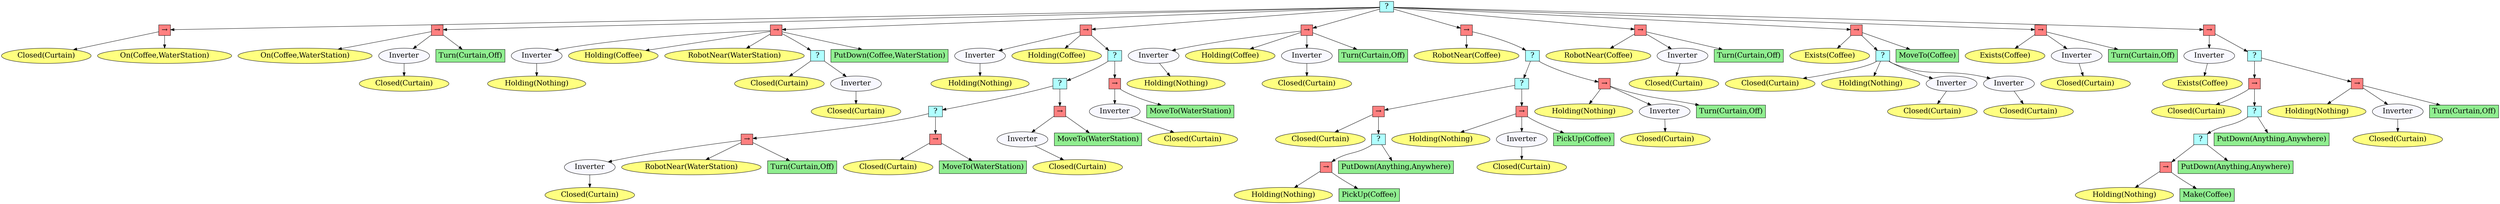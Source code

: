 digraph pastafarianism {
ordering=out;
graph [fontname="times-roman"];
node [fontname="times-roman"];
edge [fontname="times-roman"];
"28e0a75f-8b1b-4b33-a3bd-bd44460a3b70" [fillcolor="#B0FFFF", fontcolor=black, fontsize=20, height=0.01, label=" ? ", shape=box, style=filled, width=0.01];
"a0bc0892-7ea1-4912-9d1b-f4916db8883d" [fillcolor="#FF8080", fontcolor=black, fontsize=20, height=0.01, label="&rarr;", shape=box, style=filled, width=0.01];
"28e0a75f-8b1b-4b33-a3bd-bd44460a3b70" -> "a0bc0892-7ea1-4912-9d1b-f4916db8883d";
"883a2964-307c-488c-a62f-233b1e56e6ea" [fillcolor="#FFFF80", fontcolor=black, fontsize=20, label="Closed(Curtain)", shape=ellipse, style=filled];
"a0bc0892-7ea1-4912-9d1b-f4916db8883d" -> "883a2964-307c-488c-a62f-233b1e56e6ea";
"109b1756-012d-45ce-ab7a-086c68aae7ff" [fillcolor="#FFFF80", fontcolor=black, fontsize=20, label="On(Coffee,WaterStation)", shape=ellipse, style=filled];
"a0bc0892-7ea1-4912-9d1b-f4916db8883d" -> "109b1756-012d-45ce-ab7a-086c68aae7ff";
"28b7de1e-b97f-41b0-9a04-5fc42583fb00" [fillcolor="#FF8080", fontcolor=black, fontsize=20, height=0.01, label="&rarr;", shape=box, style=filled, width=0.01];
"28e0a75f-8b1b-4b33-a3bd-bd44460a3b70" -> "28b7de1e-b97f-41b0-9a04-5fc42583fb00";
"adb6cab4-ed36-4063-abdc-0cbc97c79dd6" [fillcolor="#FFFF80", fontcolor=black, fontsize=20, label="On(Coffee,WaterStation)", shape=ellipse, style=filled];
"28b7de1e-b97f-41b0-9a04-5fc42583fb00" -> "adb6cab4-ed36-4063-abdc-0cbc97c79dd6";
"14080774-3393-43a0-b5c6-7a1046d8a531" [fillcolor=ghostwhite, fontcolor=black, fontsize=20, label=Inverter, shape=ellipse, style=filled];
"28b7de1e-b97f-41b0-9a04-5fc42583fb00" -> "14080774-3393-43a0-b5c6-7a1046d8a531";
"30a1c114-3704-4860-8140-8a5551a64355" [fillcolor="#FFFF80", fontcolor=black, fontsize=20, label="Closed(Curtain)", shape=ellipse, style=filled];
"14080774-3393-43a0-b5c6-7a1046d8a531" -> "30a1c114-3704-4860-8140-8a5551a64355";
"c2c82822-5f31-4ed4-b7b8-06f43789321d" [fillcolor=lightgreen, fontcolor=black, fontsize=20, label="Turn(Curtain,Off)", shape=box, style=filled];
"28b7de1e-b97f-41b0-9a04-5fc42583fb00" -> "c2c82822-5f31-4ed4-b7b8-06f43789321d";
"f3671e95-f7b4-4d68-8043-44b2d7edd693" [fillcolor="#FF8080", fontcolor=black, fontsize=20, height=0.01, label="&rarr;", shape=box, style=filled, width=0.01];
"28e0a75f-8b1b-4b33-a3bd-bd44460a3b70" -> "f3671e95-f7b4-4d68-8043-44b2d7edd693";
"5bbb7cb2-20ee-4e1d-b50a-2ee452e0f1b1" [fillcolor=ghostwhite, fontcolor=black, fontsize=20, label=Inverter, shape=ellipse, style=filled];
"f3671e95-f7b4-4d68-8043-44b2d7edd693" -> "5bbb7cb2-20ee-4e1d-b50a-2ee452e0f1b1";
"e96fba49-c75c-4279-8ce1-2500882258ac" [fillcolor="#FFFF80", fontcolor=black, fontsize=20, label="Holding(Nothing)", shape=ellipse, style=filled];
"5bbb7cb2-20ee-4e1d-b50a-2ee452e0f1b1" -> "e96fba49-c75c-4279-8ce1-2500882258ac";
"4eb16915-4b5b-4e62-9b0b-4207b0707cde" [fillcolor="#FFFF80", fontcolor=black, fontsize=20, label="Holding(Coffee)", shape=ellipse, style=filled];
"f3671e95-f7b4-4d68-8043-44b2d7edd693" -> "4eb16915-4b5b-4e62-9b0b-4207b0707cde";
"68c2d6e5-dbf5-4895-a3dc-5b47363be9b5" [fillcolor="#FFFF80", fontcolor=black, fontsize=20, label="RobotNear(WaterStation)", shape=ellipse, style=filled];
"f3671e95-f7b4-4d68-8043-44b2d7edd693" -> "68c2d6e5-dbf5-4895-a3dc-5b47363be9b5";
"99978d08-f484-4d1c-be32-775ba2e55676" [fillcolor="#B0FFFF", fontcolor=black, fontsize=20, height=0.01, label=" ? ", shape=box, style=filled, width=0.01];
"f3671e95-f7b4-4d68-8043-44b2d7edd693" -> "99978d08-f484-4d1c-be32-775ba2e55676";
"527435f2-dec1-42df-9001-fa32ab14d163" [fillcolor="#FFFF80", fontcolor=black, fontsize=20, label="Closed(Curtain)", shape=ellipse, style=filled];
"99978d08-f484-4d1c-be32-775ba2e55676" -> "527435f2-dec1-42df-9001-fa32ab14d163";
"96dacc79-2729-41d3-be86-e94b4f79294c" [fillcolor=ghostwhite, fontcolor=black, fontsize=20, label=Inverter, shape=ellipse, style=filled];
"99978d08-f484-4d1c-be32-775ba2e55676" -> "96dacc79-2729-41d3-be86-e94b4f79294c";
"f228d73b-9801-47af-afdc-369316bc3e15" [fillcolor="#FFFF80", fontcolor=black, fontsize=20, label="Closed(Curtain)", shape=ellipse, style=filled];
"96dacc79-2729-41d3-be86-e94b4f79294c" -> "f228d73b-9801-47af-afdc-369316bc3e15";
"220fb65a-0543-4c53-b28a-00956aa6ffce" [fillcolor=lightgreen, fontcolor=black, fontsize=20, label="PutDown(Coffee,WaterStation)", shape=box, style=filled];
"f3671e95-f7b4-4d68-8043-44b2d7edd693" -> "220fb65a-0543-4c53-b28a-00956aa6ffce";
"1ae1b768-1b46-48ae-a796-caeef2b162fe" [fillcolor="#FF8080", fontcolor=black, fontsize=20, height=0.01, label="&rarr;", shape=box, style=filled, width=0.01];
"28e0a75f-8b1b-4b33-a3bd-bd44460a3b70" -> "1ae1b768-1b46-48ae-a796-caeef2b162fe";
"99216891-219a-4149-be73-c235f115f322" [fillcolor=ghostwhite, fontcolor=black, fontsize=20, label=Inverter, shape=ellipse, style=filled];
"1ae1b768-1b46-48ae-a796-caeef2b162fe" -> "99216891-219a-4149-be73-c235f115f322";
"273d24d7-1afd-4c9f-bdea-37280fa840bb" [fillcolor="#FFFF80", fontcolor=black, fontsize=20, label="Holding(Nothing)", shape=ellipse, style=filled];
"99216891-219a-4149-be73-c235f115f322" -> "273d24d7-1afd-4c9f-bdea-37280fa840bb";
"f10c7ec0-9dfe-431d-8baa-dc4d914c4484" [fillcolor="#FFFF80", fontcolor=black, fontsize=20, label="Holding(Coffee)", shape=ellipse, style=filled];
"1ae1b768-1b46-48ae-a796-caeef2b162fe" -> "f10c7ec0-9dfe-431d-8baa-dc4d914c4484";
"a85b2b6e-7dba-4191-b5cb-c26d416c6492" [fillcolor="#B0FFFF", fontcolor=black, fontsize=20, height=0.01, label=" ? ", shape=box, style=filled, width=0.01];
"1ae1b768-1b46-48ae-a796-caeef2b162fe" -> "a85b2b6e-7dba-4191-b5cb-c26d416c6492";
"b8971386-931a-4155-9826-ea20f8a89a97" [fillcolor="#B0FFFF", fontcolor=black, fontsize=20, height=0.01, label=" ? ", shape=box, style=filled, width=0.01];
"a85b2b6e-7dba-4191-b5cb-c26d416c6492" -> "b8971386-931a-4155-9826-ea20f8a89a97";
"ac06b5f5-a876-421d-ae95-9b60d5d5cea9" [fillcolor="#B0FFFF", fontcolor=black, fontsize=20, height=0.01, label=" ? ", shape=box, style=filled, width=0.01];
"b8971386-931a-4155-9826-ea20f8a89a97" -> "ac06b5f5-a876-421d-ae95-9b60d5d5cea9";
"1a252753-2fb2-4621-85cb-1e238fc35fda" [fillcolor="#FF8080", fontcolor=black, fontsize=20, height=0.01, label="&rarr;", shape=box, style=filled, width=0.01];
"ac06b5f5-a876-421d-ae95-9b60d5d5cea9" -> "1a252753-2fb2-4621-85cb-1e238fc35fda";
"a71c7339-5392-4913-a16c-384d7a39ac3a" [fillcolor=ghostwhite, fontcolor=black, fontsize=20, label=Inverter, shape=ellipse, style=filled];
"1a252753-2fb2-4621-85cb-1e238fc35fda" -> "a71c7339-5392-4913-a16c-384d7a39ac3a";
"4f887320-4b23-4b63-9b07-7fc49edf48e4" [fillcolor="#FFFF80", fontcolor=black, fontsize=20, label="Closed(Curtain)", shape=ellipse, style=filled];
"a71c7339-5392-4913-a16c-384d7a39ac3a" -> "4f887320-4b23-4b63-9b07-7fc49edf48e4";
"f0943e69-71eb-4e0d-9eaa-3c038733584e" [fillcolor="#FFFF80", fontcolor=black, fontsize=20, label="RobotNear(WaterStation)", shape=ellipse, style=filled];
"1a252753-2fb2-4621-85cb-1e238fc35fda" -> "f0943e69-71eb-4e0d-9eaa-3c038733584e";
"8a911407-d2b8-423c-9c2d-faf01cb815e7" [fillcolor=lightgreen, fontcolor=black, fontsize=20, label="Turn(Curtain,Off)", shape=box, style=filled];
"1a252753-2fb2-4621-85cb-1e238fc35fda" -> "8a911407-d2b8-423c-9c2d-faf01cb815e7";
"9d8dcd87-add7-42d3-8cc6-76d4cf3153c9" [fillcolor="#FF8080", fontcolor=black, fontsize=20, height=0.01, label="&rarr;", shape=box, style=filled, width=0.01];
"ac06b5f5-a876-421d-ae95-9b60d5d5cea9" -> "9d8dcd87-add7-42d3-8cc6-76d4cf3153c9";
"268d484e-cc3f-4c7f-a237-9a4d9cd9c74e" [fillcolor="#FFFF80", fontcolor=black, fontsize=20, label="Closed(Curtain)", shape=ellipse, style=filled];
"9d8dcd87-add7-42d3-8cc6-76d4cf3153c9" -> "268d484e-cc3f-4c7f-a237-9a4d9cd9c74e";
"21d2e87e-0c4f-43ea-b012-c488ebe6e75d" [fillcolor=lightgreen, fontcolor=black, fontsize=20, label="MoveTo(WaterStation)", shape=box, style=filled];
"9d8dcd87-add7-42d3-8cc6-76d4cf3153c9" -> "21d2e87e-0c4f-43ea-b012-c488ebe6e75d";
"65437d51-db0e-4caf-b544-c55c785aef7f" [fillcolor="#FF8080", fontcolor=black, fontsize=20, height=0.01, label="&rarr;", shape=box, style=filled, width=0.01];
"b8971386-931a-4155-9826-ea20f8a89a97" -> "65437d51-db0e-4caf-b544-c55c785aef7f";
"1ea2eb20-3f93-456d-8017-3f51b25f33c4" [fillcolor=ghostwhite, fontcolor=black, fontsize=20, label=Inverter, shape=ellipse, style=filled];
"65437d51-db0e-4caf-b544-c55c785aef7f" -> "1ea2eb20-3f93-456d-8017-3f51b25f33c4";
"1ea05c1a-3c10-4a50-ae94-303110602275" [fillcolor="#FFFF80", fontcolor=black, fontsize=20, label="Closed(Curtain)", shape=ellipse, style=filled];
"1ea2eb20-3f93-456d-8017-3f51b25f33c4" -> "1ea05c1a-3c10-4a50-ae94-303110602275";
"23bab65c-96fb-4249-b199-a3d0fbd1f3da" [fillcolor=lightgreen, fontcolor=black, fontsize=20, label="MoveTo(WaterStation)", shape=box, style=filled];
"65437d51-db0e-4caf-b544-c55c785aef7f" -> "23bab65c-96fb-4249-b199-a3d0fbd1f3da";
"1cdf5ac8-2f88-437d-b7a1-a541c30d037f" [fillcolor="#FF8080", fontcolor=black, fontsize=20, height=0.01, label="&rarr;", shape=box, style=filled, width=0.01];
"a85b2b6e-7dba-4191-b5cb-c26d416c6492" -> "1cdf5ac8-2f88-437d-b7a1-a541c30d037f";
"36329ae8-f16a-484e-8de6-6aca2d22b2c8" [fillcolor=ghostwhite, fontcolor=black, fontsize=20, label=Inverter, shape=ellipse, style=filled];
"1cdf5ac8-2f88-437d-b7a1-a541c30d037f" -> "36329ae8-f16a-484e-8de6-6aca2d22b2c8";
"e06f3582-48d8-4a9f-b73b-ce101f3485c2" [fillcolor="#FFFF80", fontcolor=black, fontsize=20, label="Closed(Curtain)", shape=ellipse, style=filled];
"36329ae8-f16a-484e-8de6-6aca2d22b2c8" -> "e06f3582-48d8-4a9f-b73b-ce101f3485c2";
"825dd450-4789-4b25-bae3-378db991dd67" [fillcolor=lightgreen, fontcolor=black, fontsize=20, label="MoveTo(WaterStation)", shape=box, style=filled];
"1cdf5ac8-2f88-437d-b7a1-a541c30d037f" -> "825dd450-4789-4b25-bae3-378db991dd67";
"b1566468-9afd-4dea-80dd-6b1f0aab754f" [fillcolor="#FF8080", fontcolor=black, fontsize=20, height=0.01, label="&rarr;", shape=box, style=filled, width=0.01];
"28e0a75f-8b1b-4b33-a3bd-bd44460a3b70" -> "b1566468-9afd-4dea-80dd-6b1f0aab754f";
"faf3a003-0ea4-4b86-965b-b451df688561" [fillcolor=ghostwhite, fontcolor=black, fontsize=20, label=Inverter, shape=ellipse, style=filled];
"b1566468-9afd-4dea-80dd-6b1f0aab754f" -> "faf3a003-0ea4-4b86-965b-b451df688561";
"2a0d9c77-ca2f-4263-b9ab-1ba2a125f9d2" [fillcolor="#FFFF80", fontcolor=black, fontsize=20, label="Holding(Nothing)", shape=ellipse, style=filled];
"faf3a003-0ea4-4b86-965b-b451df688561" -> "2a0d9c77-ca2f-4263-b9ab-1ba2a125f9d2";
"8c749d1c-ad7b-43c0-9bea-adce44157672" [fillcolor="#FFFF80", fontcolor=black, fontsize=20, label="Holding(Coffee)", shape=ellipse, style=filled];
"b1566468-9afd-4dea-80dd-6b1f0aab754f" -> "8c749d1c-ad7b-43c0-9bea-adce44157672";
"3876907a-00f4-4efe-823b-e92e43918b65" [fillcolor=ghostwhite, fontcolor=black, fontsize=20, label=Inverter, shape=ellipse, style=filled];
"b1566468-9afd-4dea-80dd-6b1f0aab754f" -> "3876907a-00f4-4efe-823b-e92e43918b65";
"81c07a18-2d9a-4d8a-87b3-15c6a8d92065" [fillcolor="#FFFF80", fontcolor=black, fontsize=20, label="Closed(Curtain)", shape=ellipse, style=filled];
"3876907a-00f4-4efe-823b-e92e43918b65" -> "81c07a18-2d9a-4d8a-87b3-15c6a8d92065";
"feeac380-8b7b-4b3c-8255-10f3e9a14601" [fillcolor=lightgreen, fontcolor=black, fontsize=20, label="Turn(Curtain,Off)", shape=box, style=filled];
"b1566468-9afd-4dea-80dd-6b1f0aab754f" -> "feeac380-8b7b-4b3c-8255-10f3e9a14601";
"1f1360af-105c-47fa-b723-6ebdeea1d6d6" [fillcolor="#FF8080", fontcolor=black, fontsize=20, height=0.01, label="&rarr;", shape=box, style=filled, width=0.01];
"28e0a75f-8b1b-4b33-a3bd-bd44460a3b70" -> "1f1360af-105c-47fa-b723-6ebdeea1d6d6";
"0fb03a04-95b9-4e17-b8d2-3a7aab9b00e7" [fillcolor="#FFFF80", fontcolor=black, fontsize=20, label="RobotNear(Coffee)", shape=ellipse, style=filled];
"1f1360af-105c-47fa-b723-6ebdeea1d6d6" -> "0fb03a04-95b9-4e17-b8d2-3a7aab9b00e7";
"5db29ce6-95a1-492d-9643-a4164878f4c2" [fillcolor="#B0FFFF", fontcolor=black, fontsize=20, height=0.01, label=" ? ", shape=box, style=filled, width=0.01];
"1f1360af-105c-47fa-b723-6ebdeea1d6d6" -> "5db29ce6-95a1-492d-9643-a4164878f4c2";
"c63bfdf7-c204-4529-b081-47ba24ba78ca" [fillcolor="#B0FFFF", fontcolor=black, fontsize=20, height=0.01, label=" ? ", shape=box, style=filled, width=0.01];
"5db29ce6-95a1-492d-9643-a4164878f4c2" -> "c63bfdf7-c204-4529-b081-47ba24ba78ca";
"821d0e2a-bb5c-4283-ba8f-b8547f57049e" [fillcolor="#FF8080", fontcolor=black, fontsize=20, height=0.01, label="&rarr;", shape=box, style=filled, width=0.01];
"c63bfdf7-c204-4529-b081-47ba24ba78ca" -> "821d0e2a-bb5c-4283-ba8f-b8547f57049e";
"e9445e34-befb-40b3-b4a3-5d99d71f2b57" [fillcolor="#FFFF80", fontcolor=black, fontsize=20, label="Closed(Curtain)", shape=ellipse, style=filled];
"821d0e2a-bb5c-4283-ba8f-b8547f57049e" -> "e9445e34-befb-40b3-b4a3-5d99d71f2b57";
"154c51ae-ca4a-466f-840e-75b89c43ca01" [fillcolor="#B0FFFF", fontcolor=black, fontsize=20, height=0.01, label=" ? ", shape=box, style=filled, width=0.01];
"821d0e2a-bb5c-4283-ba8f-b8547f57049e" -> "154c51ae-ca4a-466f-840e-75b89c43ca01";
"981932ca-d4b1-493b-b676-3ddb4763a0b7" [fillcolor="#FF8080", fontcolor=black, fontsize=20, height=0.01, label="&rarr;", shape=box, style=filled, width=0.01];
"154c51ae-ca4a-466f-840e-75b89c43ca01" -> "981932ca-d4b1-493b-b676-3ddb4763a0b7";
"833f05e6-6497-49da-9aeb-fab740a15f94" [fillcolor="#FFFF80", fontcolor=black, fontsize=20, label="Holding(Nothing)", shape=ellipse, style=filled];
"981932ca-d4b1-493b-b676-3ddb4763a0b7" -> "833f05e6-6497-49da-9aeb-fab740a15f94";
"b0283618-2b0c-45c9-b9bb-5003c437b88b" [fillcolor=lightgreen, fontcolor=black, fontsize=20, label="PickUp(Coffee)", shape=box, style=filled];
"981932ca-d4b1-493b-b676-3ddb4763a0b7" -> "b0283618-2b0c-45c9-b9bb-5003c437b88b";
"d4cd39a1-99eb-47e6-85f9-518a6754f48b" [fillcolor=lightgreen, fontcolor=black, fontsize=20, label="PutDown(Anything,Anywhere)", shape=box, style=filled];
"154c51ae-ca4a-466f-840e-75b89c43ca01" -> "d4cd39a1-99eb-47e6-85f9-518a6754f48b";
"26f926c9-5874-4fa0-ac5b-162503dd9bd0" [fillcolor="#FF8080", fontcolor=black, fontsize=20, height=0.01, label="&rarr;", shape=box, style=filled, width=0.01];
"c63bfdf7-c204-4529-b081-47ba24ba78ca" -> "26f926c9-5874-4fa0-ac5b-162503dd9bd0";
"91c19ea9-3431-4bbe-b251-ff9629d19631" [fillcolor="#FFFF80", fontcolor=black, fontsize=20, label="Holding(Nothing)", shape=ellipse, style=filled];
"26f926c9-5874-4fa0-ac5b-162503dd9bd0" -> "91c19ea9-3431-4bbe-b251-ff9629d19631";
"3c0ae798-1b0d-4242-899d-94419397698f" [fillcolor=ghostwhite, fontcolor=black, fontsize=20, label=Inverter, shape=ellipse, style=filled];
"26f926c9-5874-4fa0-ac5b-162503dd9bd0" -> "3c0ae798-1b0d-4242-899d-94419397698f";
"f97c2185-778b-49e0-b131-ccc1f53c2c72" [fillcolor="#FFFF80", fontcolor=black, fontsize=20, label="Closed(Curtain)", shape=ellipse, style=filled];
"3c0ae798-1b0d-4242-899d-94419397698f" -> "f97c2185-778b-49e0-b131-ccc1f53c2c72";
"1ddd7ef2-39f8-42e9-8905-a546543a3440" [fillcolor=lightgreen, fontcolor=black, fontsize=20, label="PickUp(Coffee)", shape=box, style=filled];
"26f926c9-5874-4fa0-ac5b-162503dd9bd0" -> "1ddd7ef2-39f8-42e9-8905-a546543a3440";
"3ee07589-d4bf-4645-ade9-dbd7ca7cb826" [fillcolor="#FF8080", fontcolor=black, fontsize=20, height=0.01, label="&rarr;", shape=box, style=filled, width=0.01];
"5db29ce6-95a1-492d-9643-a4164878f4c2" -> "3ee07589-d4bf-4645-ade9-dbd7ca7cb826";
"b3c1f6bc-9658-4709-a428-ca0fa0990c86" [fillcolor="#FFFF80", fontcolor=black, fontsize=20, label="Holding(Nothing)", shape=ellipse, style=filled];
"3ee07589-d4bf-4645-ade9-dbd7ca7cb826" -> "b3c1f6bc-9658-4709-a428-ca0fa0990c86";
"5f8be45f-c64b-4749-a039-3849c27dc043" [fillcolor=ghostwhite, fontcolor=black, fontsize=20, label=Inverter, shape=ellipse, style=filled];
"3ee07589-d4bf-4645-ade9-dbd7ca7cb826" -> "5f8be45f-c64b-4749-a039-3849c27dc043";
"58d23ee6-aba1-462f-a862-e21ab73b813c" [fillcolor="#FFFF80", fontcolor=black, fontsize=20, label="Closed(Curtain)", shape=ellipse, style=filled];
"5f8be45f-c64b-4749-a039-3849c27dc043" -> "58d23ee6-aba1-462f-a862-e21ab73b813c";
"d8dfeb26-6d30-4908-8808-ccf75f578976" [fillcolor=lightgreen, fontcolor=black, fontsize=20, label="Turn(Curtain,Off)", shape=box, style=filled];
"3ee07589-d4bf-4645-ade9-dbd7ca7cb826" -> "d8dfeb26-6d30-4908-8808-ccf75f578976";
"166bc111-5ded-44f3-8499-392d36142b07" [fillcolor="#FF8080", fontcolor=black, fontsize=20, height=0.01, label="&rarr;", shape=box, style=filled, width=0.01];
"28e0a75f-8b1b-4b33-a3bd-bd44460a3b70" -> "166bc111-5ded-44f3-8499-392d36142b07";
"56ed44e8-e89e-4d83-b922-1daabf25d57a" [fillcolor="#FFFF80", fontcolor=black, fontsize=20, label="RobotNear(Coffee)", shape=ellipse, style=filled];
"166bc111-5ded-44f3-8499-392d36142b07" -> "56ed44e8-e89e-4d83-b922-1daabf25d57a";
"2d410aa9-3d3e-421e-8b91-66d34479d5af" [fillcolor=ghostwhite, fontcolor=black, fontsize=20, label=Inverter, shape=ellipse, style=filled];
"166bc111-5ded-44f3-8499-392d36142b07" -> "2d410aa9-3d3e-421e-8b91-66d34479d5af";
"8cb9880c-0273-4fcd-badd-1bf9759cbdb7" [fillcolor="#FFFF80", fontcolor=black, fontsize=20, label="Closed(Curtain)", shape=ellipse, style=filled];
"2d410aa9-3d3e-421e-8b91-66d34479d5af" -> "8cb9880c-0273-4fcd-badd-1bf9759cbdb7";
"0987a73b-d570-4a25-9fe2-b7b10649b6a4" [fillcolor=lightgreen, fontcolor=black, fontsize=20, label="Turn(Curtain,Off)", shape=box, style=filled];
"166bc111-5ded-44f3-8499-392d36142b07" -> "0987a73b-d570-4a25-9fe2-b7b10649b6a4";
"70855dd2-91e0-4589-8d30-b36df2affd09" [fillcolor="#FF8080", fontcolor=black, fontsize=20, height=0.01, label="&rarr;", shape=box, style=filled, width=0.01];
"28e0a75f-8b1b-4b33-a3bd-bd44460a3b70" -> "70855dd2-91e0-4589-8d30-b36df2affd09";
"284076f3-7496-4b2a-b047-64ef86844a0e" [fillcolor="#FFFF80", fontcolor=black, fontsize=20, label="Exists(Coffee)", shape=ellipse, style=filled];
"70855dd2-91e0-4589-8d30-b36df2affd09" -> "284076f3-7496-4b2a-b047-64ef86844a0e";
"0e81a0ac-bae9-45ed-a49f-249aa0df661a" [fillcolor="#B0FFFF", fontcolor=black, fontsize=20, height=0.01, label=" ? ", shape=box, style=filled, width=0.01];
"70855dd2-91e0-4589-8d30-b36df2affd09" -> "0e81a0ac-bae9-45ed-a49f-249aa0df661a";
"dc46c10b-a691-4fca-ad0c-ebebfb954a64" [fillcolor="#FFFF80", fontcolor=black, fontsize=20, label="Closed(Curtain)", shape=ellipse, style=filled];
"0e81a0ac-bae9-45ed-a49f-249aa0df661a" -> "dc46c10b-a691-4fca-ad0c-ebebfb954a64";
"16364244-5f0e-4045-9abc-89745628d821" [fillcolor="#FFFF80", fontcolor=black, fontsize=20, label="Holding(Nothing)", shape=ellipse, style=filled];
"0e81a0ac-bae9-45ed-a49f-249aa0df661a" -> "16364244-5f0e-4045-9abc-89745628d821";
"67e9ec81-5155-4821-95fd-450d7f8fb4f9" [fillcolor=ghostwhite, fontcolor=black, fontsize=20, label=Inverter, shape=ellipse, style=filled];
"0e81a0ac-bae9-45ed-a49f-249aa0df661a" -> "67e9ec81-5155-4821-95fd-450d7f8fb4f9";
"8ce5fb12-bad9-4539-8850-ebbe67dfce3a" [fillcolor="#FFFF80", fontcolor=black, fontsize=20, label="Closed(Curtain)", shape=ellipse, style=filled];
"67e9ec81-5155-4821-95fd-450d7f8fb4f9" -> "8ce5fb12-bad9-4539-8850-ebbe67dfce3a";
"0a75b044-fa7b-4d6a-b2ca-d5debf0c9c9d" [fillcolor=ghostwhite, fontcolor=black, fontsize=20, label=Inverter, shape=ellipse, style=filled];
"0e81a0ac-bae9-45ed-a49f-249aa0df661a" -> "0a75b044-fa7b-4d6a-b2ca-d5debf0c9c9d";
"cb6d82ac-e380-4bb5-8c1b-46695b81655d" [fillcolor="#FFFF80", fontcolor=black, fontsize=20, label="Closed(Curtain)", shape=ellipse, style=filled];
"0a75b044-fa7b-4d6a-b2ca-d5debf0c9c9d" -> "cb6d82ac-e380-4bb5-8c1b-46695b81655d";
"728ba1c8-2a36-4bfa-a07e-75976b2a3f86" [fillcolor=lightgreen, fontcolor=black, fontsize=20, label="MoveTo(Coffee)", shape=box, style=filled];
"70855dd2-91e0-4589-8d30-b36df2affd09" -> "728ba1c8-2a36-4bfa-a07e-75976b2a3f86";
"0bae8a70-498b-4cf3-afe0-c1caac126cf8" [fillcolor="#FF8080", fontcolor=black, fontsize=20, height=0.01, label="&rarr;", shape=box, style=filled, width=0.01];
"28e0a75f-8b1b-4b33-a3bd-bd44460a3b70" -> "0bae8a70-498b-4cf3-afe0-c1caac126cf8";
"437b3009-5bcb-43c0-ad26-694f95700062" [fillcolor="#FFFF80", fontcolor=black, fontsize=20, label="Exists(Coffee)", shape=ellipse, style=filled];
"0bae8a70-498b-4cf3-afe0-c1caac126cf8" -> "437b3009-5bcb-43c0-ad26-694f95700062";
"5c2c01f7-e903-46fc-933b-efc1b0c50271" [fillcolor=ghostwhite, fontcolor=black, fontsize=20, label=Inverter, shape=ellipse, style=filled];
"0bae8a70-498b-4cf3-afe0-c1caac126cf8" -> "5c2c01f7-e903-46fc-933b-efc1b0c50271";
"59ec1600-e13e-41b5-ad7d-bee2511b95b7" [fillcolor="#FFFF80", fontcolor=black, fontsize=20, label="Closed(Curtain)", shape=ellipse, style=filled];
"5c2c01f7-e903-46fc-933b-efc1b0c50271" -> "59ec1600-e13e-41b5-ad7d-bee2511b95b7";
"45833a20-5c51-4d45-a321-ef24e77c61e1" [fillcolor=lightgreen, fontcolor=black, fontsize=20, label="Turn(Curtain,Off)", shape=box, style=filled];
"0bae8a70-498b-4cf3-afe0-c1caac126cf8" -> "45833a20-5c51-4d45-a321-ef24e77c61e1";
"029ae4a1-3d1c-4a89-95c6-01a7db7f1d2a" [fillcolor="#FF8080", fontcolor=black, fontsize=20, height=0.01, label="&rarr;", shape=box, style=filled, width=0.01];
"28e0a75f-8b1b-4b33-a3bd-bd44460a3b70" -> "029ae4a1-3d1c-4a89-95c6-01a7db7f1d2a";
"a6765393-c057-402c-975b-b7589cbf9ebc" [fillcolor=ghostwhite, fontcolor=black, fontsize=20, label=Inverter, shape=ellipse, style=filled];
"029ae4a1-3d1c-4a89-95c6-01a7db7f1d2a" -> "a6765393-c057-402c-975b-b7589cbf9ebc";
"2a1c18df-e330-4084-b958-6463214f8309" [fillcolor="#FFFF80", fontcolor=black, fontsize=20, label="Exists(Coffee)", shape=ellipse, style=filled];
"a6765393-c057-402c-975b-b7589cbf9ebc" -> "2a1c18df-e330-4084-b958-6463214f8309";
"e81c97e2-6e21-413f-bdac-12640b1fa67e" [fillcolor="#B0FFFF", fontcolor=black, fontsize=20, height=0.01, label=" ? ", shape=box, style=filled, width=0.01];
"029ae4a1-3d1c-4a89-95c6-01a7db7f1d2a" -> "e81c97e2-6e21-413f-bdac-12640b1fa67e";
"953088a0-a93b-4c37-8f89-ee54381f8e48" [fillcolor="#FF8080", fontcolor=black, fontsize=20, height=0.01, label="&rarr;", shape=box, style=filled, width=0.01];
"e81c97e2-6e21-413f-bdac-12640b1fa67e" -> "953088a0-a93b-4c37-8f89-ee54381f8e48";
"a27d4624-bcb2-44da-8629-0119275323e3" [fillcolor="#FFFF80", fontcolor=black, fontsize=20, label="Closed(Curtain)", shape=ellipse, style=filled];
"953088a0-a93b-4c37-8f89-ee54381f8e48" -> "a27d4624-bcb2-44da-8629-0119275323e3";
"d38910cb-0353-4239-b95d-c88162e8e723" [fillcolor="#B0FFFF", fontcolor=black, fontsize=20, height=0.01, label=" ? ", shape=box, style=filled, width=0.01];
"953088a0-a93b-4c37-8f89-ee54381f8e48" -> "d38910cb-0353-4239-b95d-c88162e8e723";
"6c0269fa-176b-46c7-a220-4fbcb6992828" [fillcolor="#B0FFFF", fontcolor=black, fontsize=20, height=0.01, label=" ? ", shape=box, style=filled, width=0.01];
"d38910cb-0353-4239-b95d-c88162e8e723" -> "6c0269fa-176b-46c7-a220-4fbcb6992828";
"2d6ad2be-2f45-4082-807e-8acb271ae1d0" [fillcolor="#FF8080", fontcolor=black, fontsize=20, height=0.01, label="&rarr;", shape=box, style=filled, width=0.01];
"6c0269fa-176b-46c7-a220-4fbcb6992828" -> "2d6ad2be-2f45-4082-807e-8acb271ae1d0";
"1b6b5f27-5cc8-4a53-8e7b-f8180eae1b3d" [fillcolor="#FFFF80", fontcolor=black, fontsize=20, label="Holding(Nothing)", shape=ellipse, style=filled];
"2d6ad2be-2f45-4082-807e-8acb271ae1d0" -> "1b6b5f27-5cc8-4a53-8e7b-f8180eae1b3d";
"69e06856-d08b-4ec4-8202-173f9a5256da" [fillcolor=lightgreen, fontcolor=black, fontsize=20, label="Make(Coffee)", shape=box, style=filled];
"2d6ad2be-2f45-4082-807e-8acb271ae1d0" -> "69e06856-d08b-4ec4-8202-173f9a5256da";
"c36e46b6-f9ff-4768-883a-63466dcd624d" [fillcolor=lightgreen, fontcolor=black, fontsize=20, label="PutDown(Anything,Anywhere)", shape=box, style=filled];
"6c0269fa-176b-46c7-a220-4fbcb6992828" -> "c36e46b6-f9ff-4768-883a-63466dcd624d";
"78c2f2ca-7663-48ea-9dc7-b1d79b8d323e" [fillcolor=lightgreen, fontcolor=black, fontsize=20, label="PutDown(Anything,Anywhere)", shape=box, style=filled];
"d38910cb-0353-4239-b95d-c88162e8e723" -> "78c2f2ca-7663-48ea-9dc7-b1d79b8d323e";
"704a2175-28fb-4534-92e6-51943e648e25" [fillcolor="#FF8080", fontcolor=black, fontsize=20, height=0.01, label="&rarr;", shape=box, style=filled, width=0.01];
"e81c97e2-6e21-413f-bdac-12640b1fa67e" -> "704a2175-28fb-4534-92e6-51943e648e25";
"851ad383-ce9f-4371-901e-d26fbfe2667d" [fillcolor="#FFFF80", fontcolor=black, fontsize=20, label="Holding(Nothing)", shape=ellipse, style=filled];
"704a2175-28fb-4534-92e6-51943e648e25" -> "851ad383-ce9f-4371-901e-d26fbfe2667d";
"68ee0e67-ecee-44cb-92a7-4eab44142b92" [fillcolor=ghostwhite, fontcolor=black, fontsize=20, label=Inverter, shape=ellipse, style=filled];
"704a2175-28fb-4534-92e6-51943e648e25" -> "68ee0e67-ecee-44cb-92a7-4eab44142b92";
"ce293e40-e174-4772-982a-2b8955014ba6" [fillcolor="#FFFF80", fontcolor=black, fontsize=20, label="Closed(Curtain)", shape=ellipse, style=filled];
"68ee0e67-ecee-44cb-92a7-4eab44142b92" -> "ce293e40-e174-4772-982a-2b8955014ba6";
"26d336f7-967f-4867-83b7-49c91ef69fc9" [fillcolor=lightgreen, fontcolor=black, fontsize=20, label="Turn(Curtain,Off)", shape=box, style=filled];
"704a2175-28fb-4534-92e6-51943e648e25" -> "26d336f7-967f-4867-83b7-49c91ef69fc9";
}
